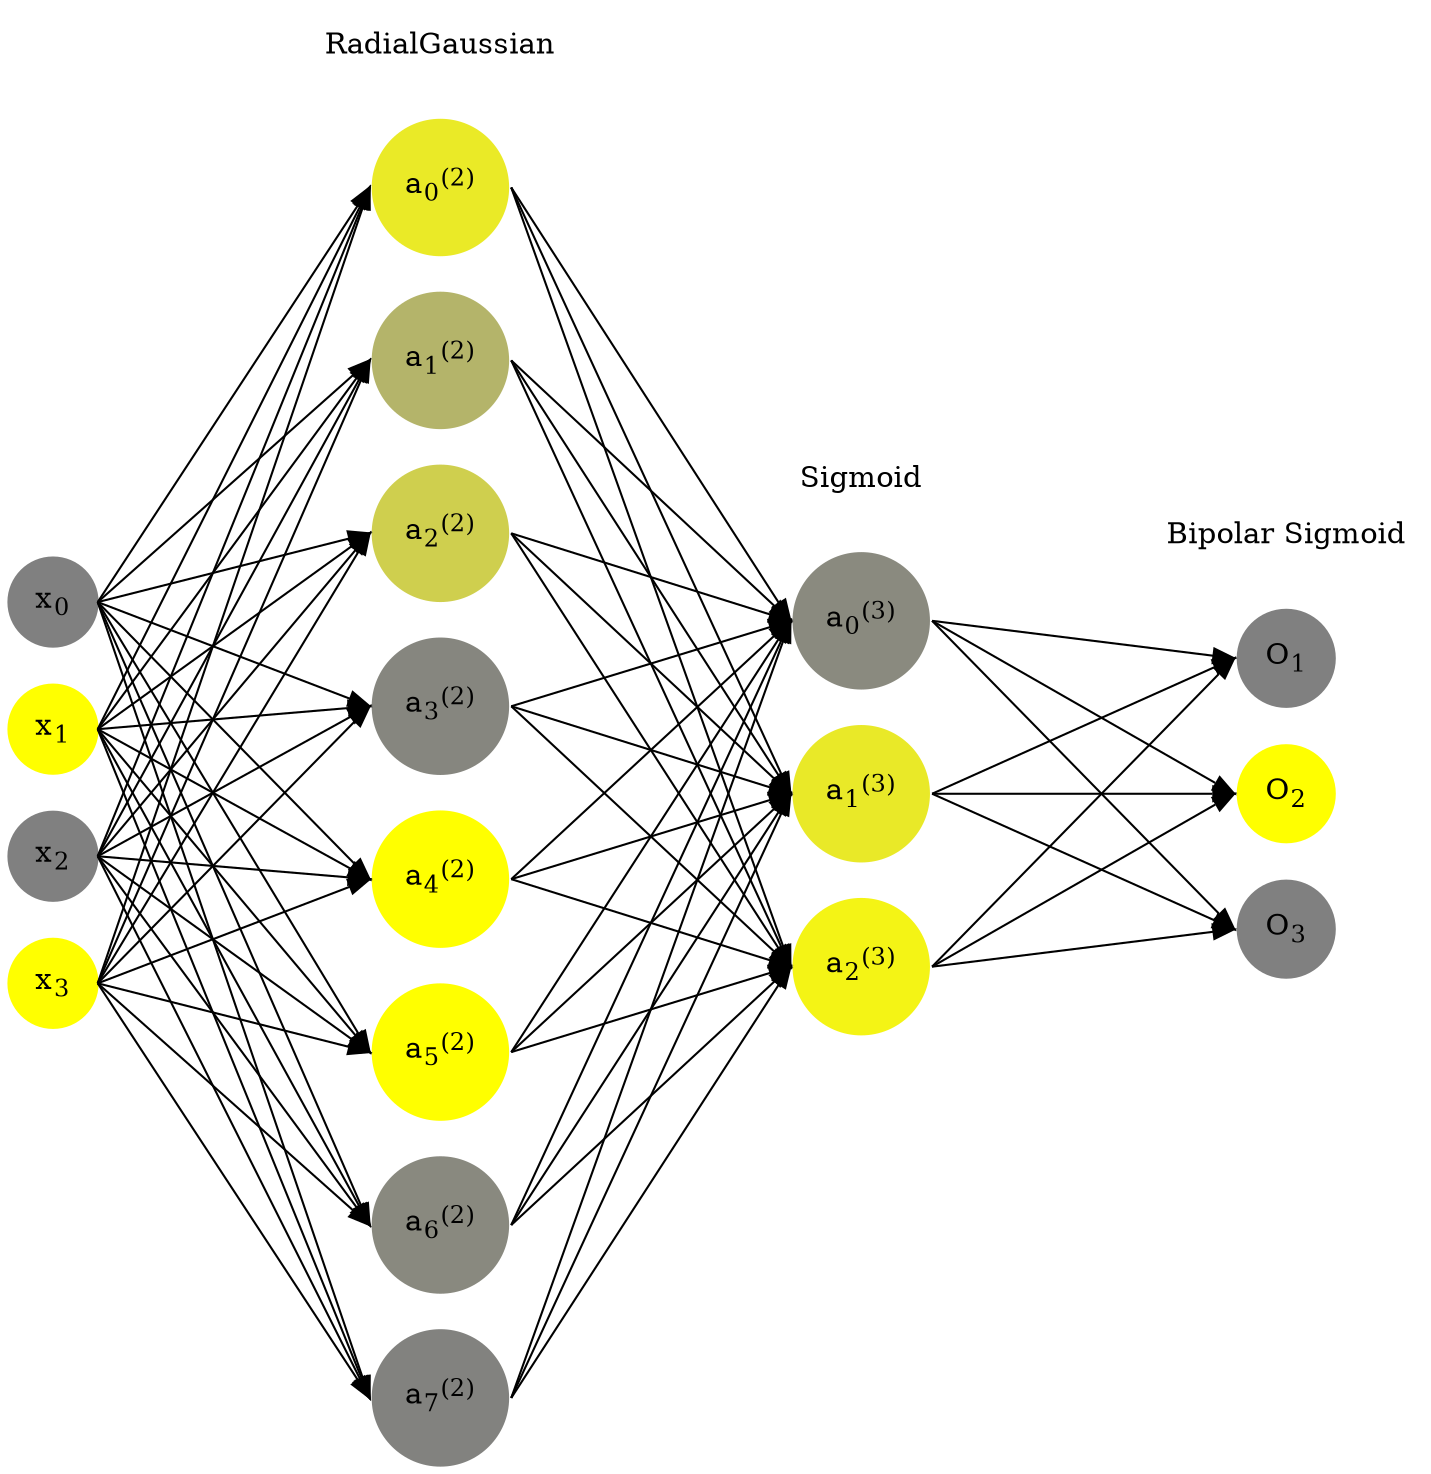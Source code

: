 digraph G {
	rankdir = LR;
	splines=false;
	edge[style=invis];
	ranksep= 1.4;
	{
	node [shape=circle, color="0.1667, 0.0, 0.5", style=filled, fillcolor="0.1667, 0.0, 0.5"];
	x0 [label=<x<sub>0</sub>>];
	}
	{
	node [shape=circle, color="0.1667, 1.0, 1.0", style=filled, fillcolor="0.1667, 1.0, 1.0"];
	x1 [label=<x<sub>1</sub>>];
	}
	{
	node [shape=circle, color="0.1667, 0.0, 0.5", style=filled, fillcolor="0.1667, 0.0, 0.5"];
	x2 [label=<x<sub>2</sub>>];
	}
	{
	node [shape=circle, color="0.1667, 1.0, 1.0", style=filled, fillcolor="0.1667, 1.0, 1.0"];
	x3 [label=<x<sub>3</sub>>];
	}
	{
	node [shape=circle, color="0.1667, 0.832462, 0.916231", style=filled, fillcolor="0.1667, 0.832462, 0.916231"];
	a02 [label=<a<sub>0</sub><sup>(2)</sup>>];
	}
	{
	node [shape=circle, color="0.1667, 0.406416, 0.703208", style=filled, fillcolor="0.1667, 0.406416, 0.703208"];
	a12 [label=<a<sub>1</sub><sup>(2)</sup>>];
	}
	{
	node [shape=circle, color="0.1667, 0.623498, 0.811749", style=filled, fillcolor="0.1667, 0.623498, 0.811749"];
	a22 [label=<a<sub>2</sub><sup>(2)</sup>>];
	}
	{
	node [shape=circle, color="0.1667, 0.048441, 0.524220", style=filled, fillcolor="0.1667, 0.048441, 0.524220"];
	a32 [label=<a<sub>3</sub><sup>(2)</sup>>];
	}
	{
	node [shape=circle, color="0.1667, 0.999806, 0.999903", style=filled, fillcolor="0.1667, 0.999806, 0.999903"];
	a42 [label=<a<sub>4</sub><sup>(2)</sup>>];
	}
	{
	node [shape=circle, color="0.1667, 0.998854, 0.999427", style=filled, fillcolor="0.1667, 0.998854, 0.999427"];
	a52 [label=<a<sub>5</sub><sup>(2)</sup>>];
	}
	{
	node [shape=circle, color="0.1667, 0.071617, 0.535808", style=filled, fillcolor="0.1667, 0.071617, 0.535808"];
	a62 [label=<a<sub>6</sub><sup>(2)</sup>>];
	}
	{
	node [shape=circle, color="0.1667, 0.017181, 0.508591", style=filled, fillcolor="0.1667, 0.017181, 0.508591"];
	a72 [label=<a<sub>7</sub><sup>(2)</sup>>];
	}
	{
	node [shape=circle, color="0.1667, 0.079777, 0.539888", style=filled, fillcolor="0.1667, 0.079777, 0.539888"];
	a03 [label=<a<sub>0</sub><sup>(3)</sup>>];
	}
	{
	node [shape=circle, color="0.1667, 0.826137, 0.913068", style=filled, fillcolor="0.1667, 0.826137, 0.913068"];
	a13 [label=<a<sub>1</sub><sup>(3)</sup>>];
	}
	{
	node [shape=circle, color="0.1667, 0.913862, 0.956931", style=filled, fillcolor="0.1667, 0.913862, 0.956931"];
	a23 [label=<a<sub>2</sub><sup>(3)</sup>>];
	}
	{
	node [shape=circle, color="0.1667, 0.0, 0.5", style=filled, fillcolor="0.1667, 0.0, 0.5"];
	O1 [label=<O<sub>1</sub>>];
	}
	{
	node [shape=circle, color="0.1667, 1.0, 1.0", style=filled, fillcolor="0.1667, 1.0, 1.0"];
	O2 [label=<O<sub>2</sub>>];
	}
	{
	node [shape=circle, color="0.1667, 0.0, 0.5", style=filled, fillcolor="0.1667, 0.0, 0.5"];
	O3 [label=<O<sub>3</sub>>];
	}
	{
	rank=same;
	x0->x1->x2->x3;
	}
	{
	rank=same;
	a02->a12->a22->a32->a42->a52->a62->a72;
	}
	{
	rank=same;
	a03->a13->a23;
	}
	{
	rank=same;
	O1->O2->O3;
	}
	l1 [shape=plaintext,label="RadialGaussian"];
	l1->a02;
	{rank=same; l1;a02};
	l2 [shape=plaintext,label="Sigmoid"];
	l2->a03;
	{rank=same; l2;a03};
	l3 [shape=plaintext,label="Bipolar Sigmoid"];
	l3->O1;
	{rank=same; l3;O1};
edge[style=solid, tailport=e, headport=w];
	{x0;x1;x2;x3} -> {a02;a12;a22;a32;a42;a52;a62;a72};
	{a02;a12;a22;a32;a42;a52;a62;a72} -> {a03;a13;a23};
	{a03;a13;a23} -> {O1,O2,O3};
}